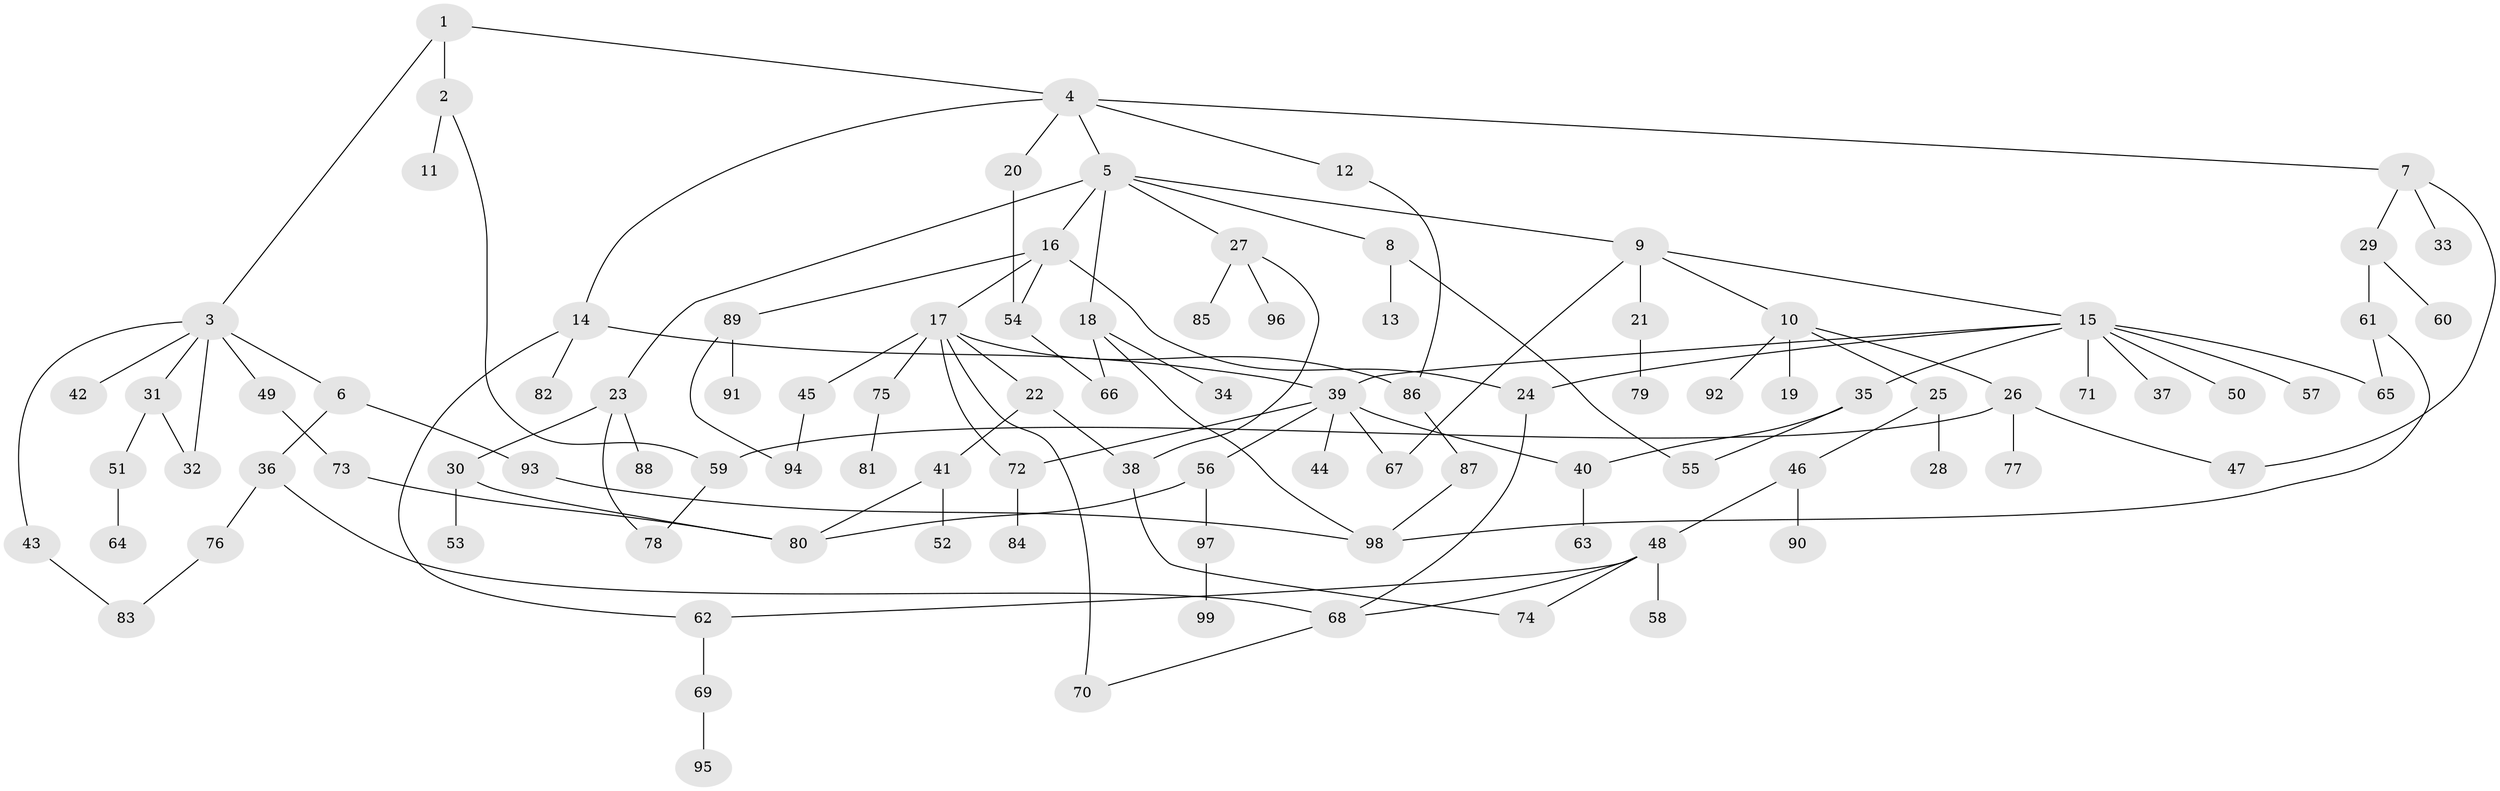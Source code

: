// Generated by graph-tools (version 1.1) at 2025/49/03/09/25 03:49:15]
// undirected, 99 vertices, 126 edges
graph export_dot {
graph [start="1"]
  node [color=gray90,style=filled];
  1;
  2;
  3;
  4;
  5;
  6;
  7;
  8;
  9;
  10;
  11;
  12;
  13;
  14;
  15;
  16;
  17;
  18;
  19;
  20;
  21;
  22;
  23;
  24;
  25;
  26;
  27;
  28;
  29;
  30;
  31;
  32;
  33;
  34;
  35;
  36;
  37;
  38;
  39;
  40;
  41;
  42;
  43;
  44;
  45;
  46;
  47;
  48;
  49;
  50;
  51;
  52;
  53;
  54;
  55;
  56;
  57;
  58;
  59;
  60;
  61;
  62;
  63;
  64;
  65;
  66;
  67;
  68;
  69;
  70;
  71;
  72;
  73;
  74;
  75;
  76;
  77;
  78;
  79;
  80;
  81;
  82;
  83;
  84;
  85;
  86;
  87;
  88;
  89;
  90;
  91;
  92;
  93;
  94;
  95;
  96;
  97;
  98;
  99;
  1 -- 2;
  1 -- 3;
  1 -- 4;
  2 -- 11;
  2 -- 59;
  3 -- 6;
  3 -- 31;
  3 -- 32;
  3 -- 42;
  3 -- 43;
  3 -- 49;
  4 -- 5;
  4 -- 7;
  4 -- 12;
  4 -- 14;
  4 -- 20;
  5 -- 8;
  5 -- 9;
  5 -- 16;
  5 -- 18;
  5 -- 23;
  5 -- 27;
  6 -- 36;
  6 -- 93;
  7 -- 29;
  7 -- 33;
  7 -- 47;
  8 -- 13;
  8 -- 55;
  9 -- 10;
  9 -- 15;
  9 -- 21;
  9 -- 67;
  10 -- 19;
  10 -- 25;
  10 -- 26;
  10 -- 92;
  12 -- 86;
  14 -- 39;
  14 -- 62;
  14 -- 82;
  15 -- 35;
  15 -- 37;
  15 -- 50;
  15 -- 57;
  15 -- 65;
  15 -- 71;
  15 -- 24;
  15 -- 39;
  16 -- 17;
  16 -- 24;
  16 -- 89;
  16 -- 54;
  17 -- 22;
  17 -- 45;
  17 -- 70;
  17 -- 72;
  17 -- 75;
  17 -- 86;
  18 -- 34;
  18 -- 66;
  18 -- 98;
  20 -- 54;
  21 -- 79;
  22 -- 38;
  22 -- 41;
  23 -- 30;
  23 -- 88;
  23 -- 78;
  24 -- 68;
  25 -- 28;
  25 -- 46;
  26 -- 47;
  26 -- 59;
  26 -- 77;
  27 -- 85;
  27 -- 96;
  27 -- 38;
  29 -- 60;
  29 -- 61;
  30 -- 53;
  30 -- 80;
  31 -- 51;
  31 -- 32;
  35 -- 40;
  35 -- 55;
  36 -- 68;
  36 -- 76;
  38 -- 74;
  39 -- 44;
  39 -- 56;
  39 -- 67;
  39 -- 40;
  39 -- 72;
  40 -- 63;
  41 -- 52;
  41 -- 80;
  43 -- 83;
  45 -- 94;
  46 -- 48;
  46 -- 90;
  48 -- 58;
  48 -- 74;
  48 -- 68;
  48 -- 62;
  49 -- 73;
  51 -- 64;
  54 -- 66;
  56 -- 97;
  56 -- 80;
  59 -- 78;
  61 -- 98;
  61 -- 65;
  62 -- 69;
  68 -- 70;
  69 -- 95;
  72 -- 84;
  73 -- 80;
  75 -- 81;
  76 -- 83;
  86 -- 87;
  87 -- 98;
  89 -- 91;
  89 -- 94;
  93 -- 98;
  97 -- 99;
}
